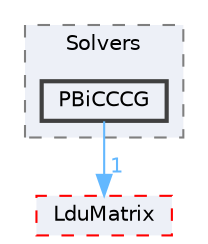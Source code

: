 digraph "src/OpenFOAM/matrices/LduMatrix/Solvers/PBiCCCG"
{
 // LATEX_PDF_SIZE
  bgcolor="transparent";
  edge [fontname=Helvetica,fontsize=10,labelfontname=Helvetica,labelfontsize=10];
  node [fontname=Helvetica,fontsize=10,shape=box,height=0.2,width=0.4];
  compound=true
  subgraph clusterdir_9c7abde4f07fc7239da2063620c14a52 {
    graph [ bgcolor="#edf0f7", pencolor="grey50", label="Solvers", fontname=Helvetica,fontsize=10 style="filled,dashed", URL="dir_9c7abde4f07fc7239da2063620c14a52.html",tooltip=""]
  dir_c85d3c5ce05c5f1bd63feddb8388b913 [label="PBiCCCG", fillcolor="#edf0f7", color="grey25", style="filled,bold", URL="dir_c85d3c5ce05c5f1bd63feddb8388b913.html",tooltip=""];
  }
  dir_5ec68055571869848388d37c5cf0a9c9 [label="LduMatrix", fillcolor="#edf0f7", color="red", style="filled,dashed", URL="dir_5ec68055571869848388d37c5cf0a9c9.html",tooltip=""];
  dir_c85d3c5ce05c5f1bd63feddb8388b913->dir_5ec68055571869848388d37c5cf0a9c9 [headlabel="1", labeldistance=1.5 headhref="dir_002848_002119.html" href="dir_002848_002119.html" color="steelblue1" fontcolor="steelblue1"];
}
